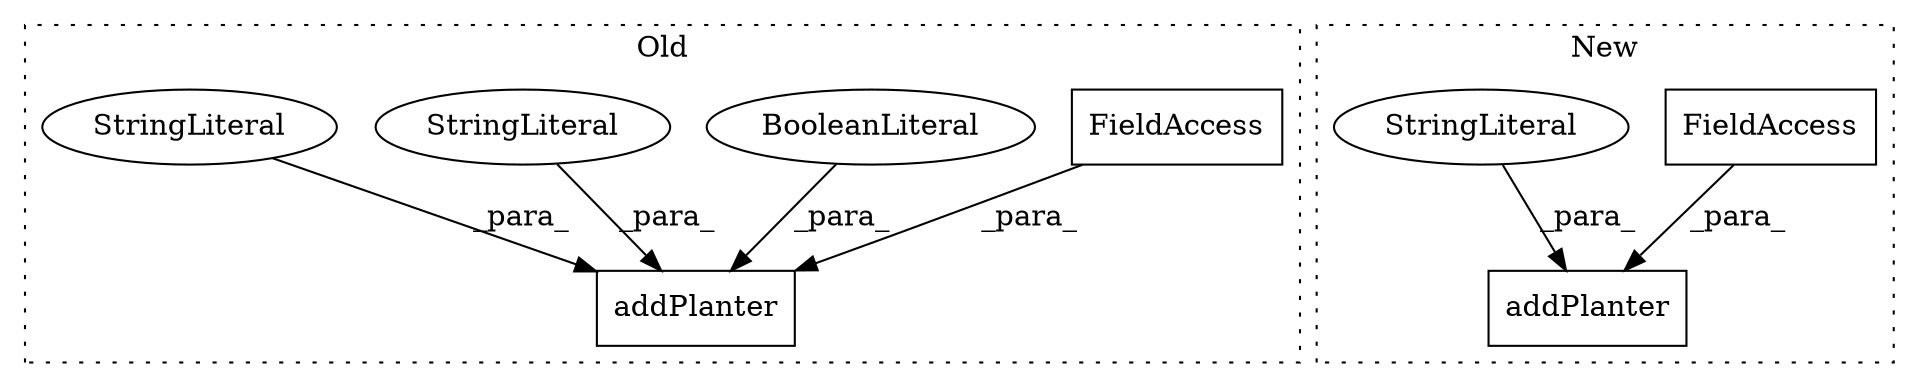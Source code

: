 digraph G {
subgraph cluster0 {
1 [label="addPlanter" a="32" s="31845,31899" l="11,1" shape="box"];
3 [label="FieldAccess" a="22" s="31856" l="8" shape="box"];
5 [label="BooleanLiteral" a="9" s="31882" l="5" shape="ellipse"];
7 [label="StringLiteral" a="45" s="31873" l="8" shape="ellipse"];
8 [label="StringLiteral" a="45" s="31865" l="7" shape="ellipse"];
label = "Old";
style="dotted";
}
subgraph cluster1 {
2 [label="addPlanter" a="32" s="31438,31461" l="11,1" shape="box"];
4 [label="FieldAccess" a="22" s="31449" l="6" shape="box"];
6 [label="StringLiteral" a="45" s="31456" l="5" shape="ellipse"];
label = "New";
style="dotted";
}
3 -> 1 [label="_para_"];
4 -> 2 [label="_para_"];
5 -> 1 [label="_para_"];
6 -> 2 [label="_para_"];
7 -> 1 [label="_para_"];
8 -> 1 [label="_para_"];
}